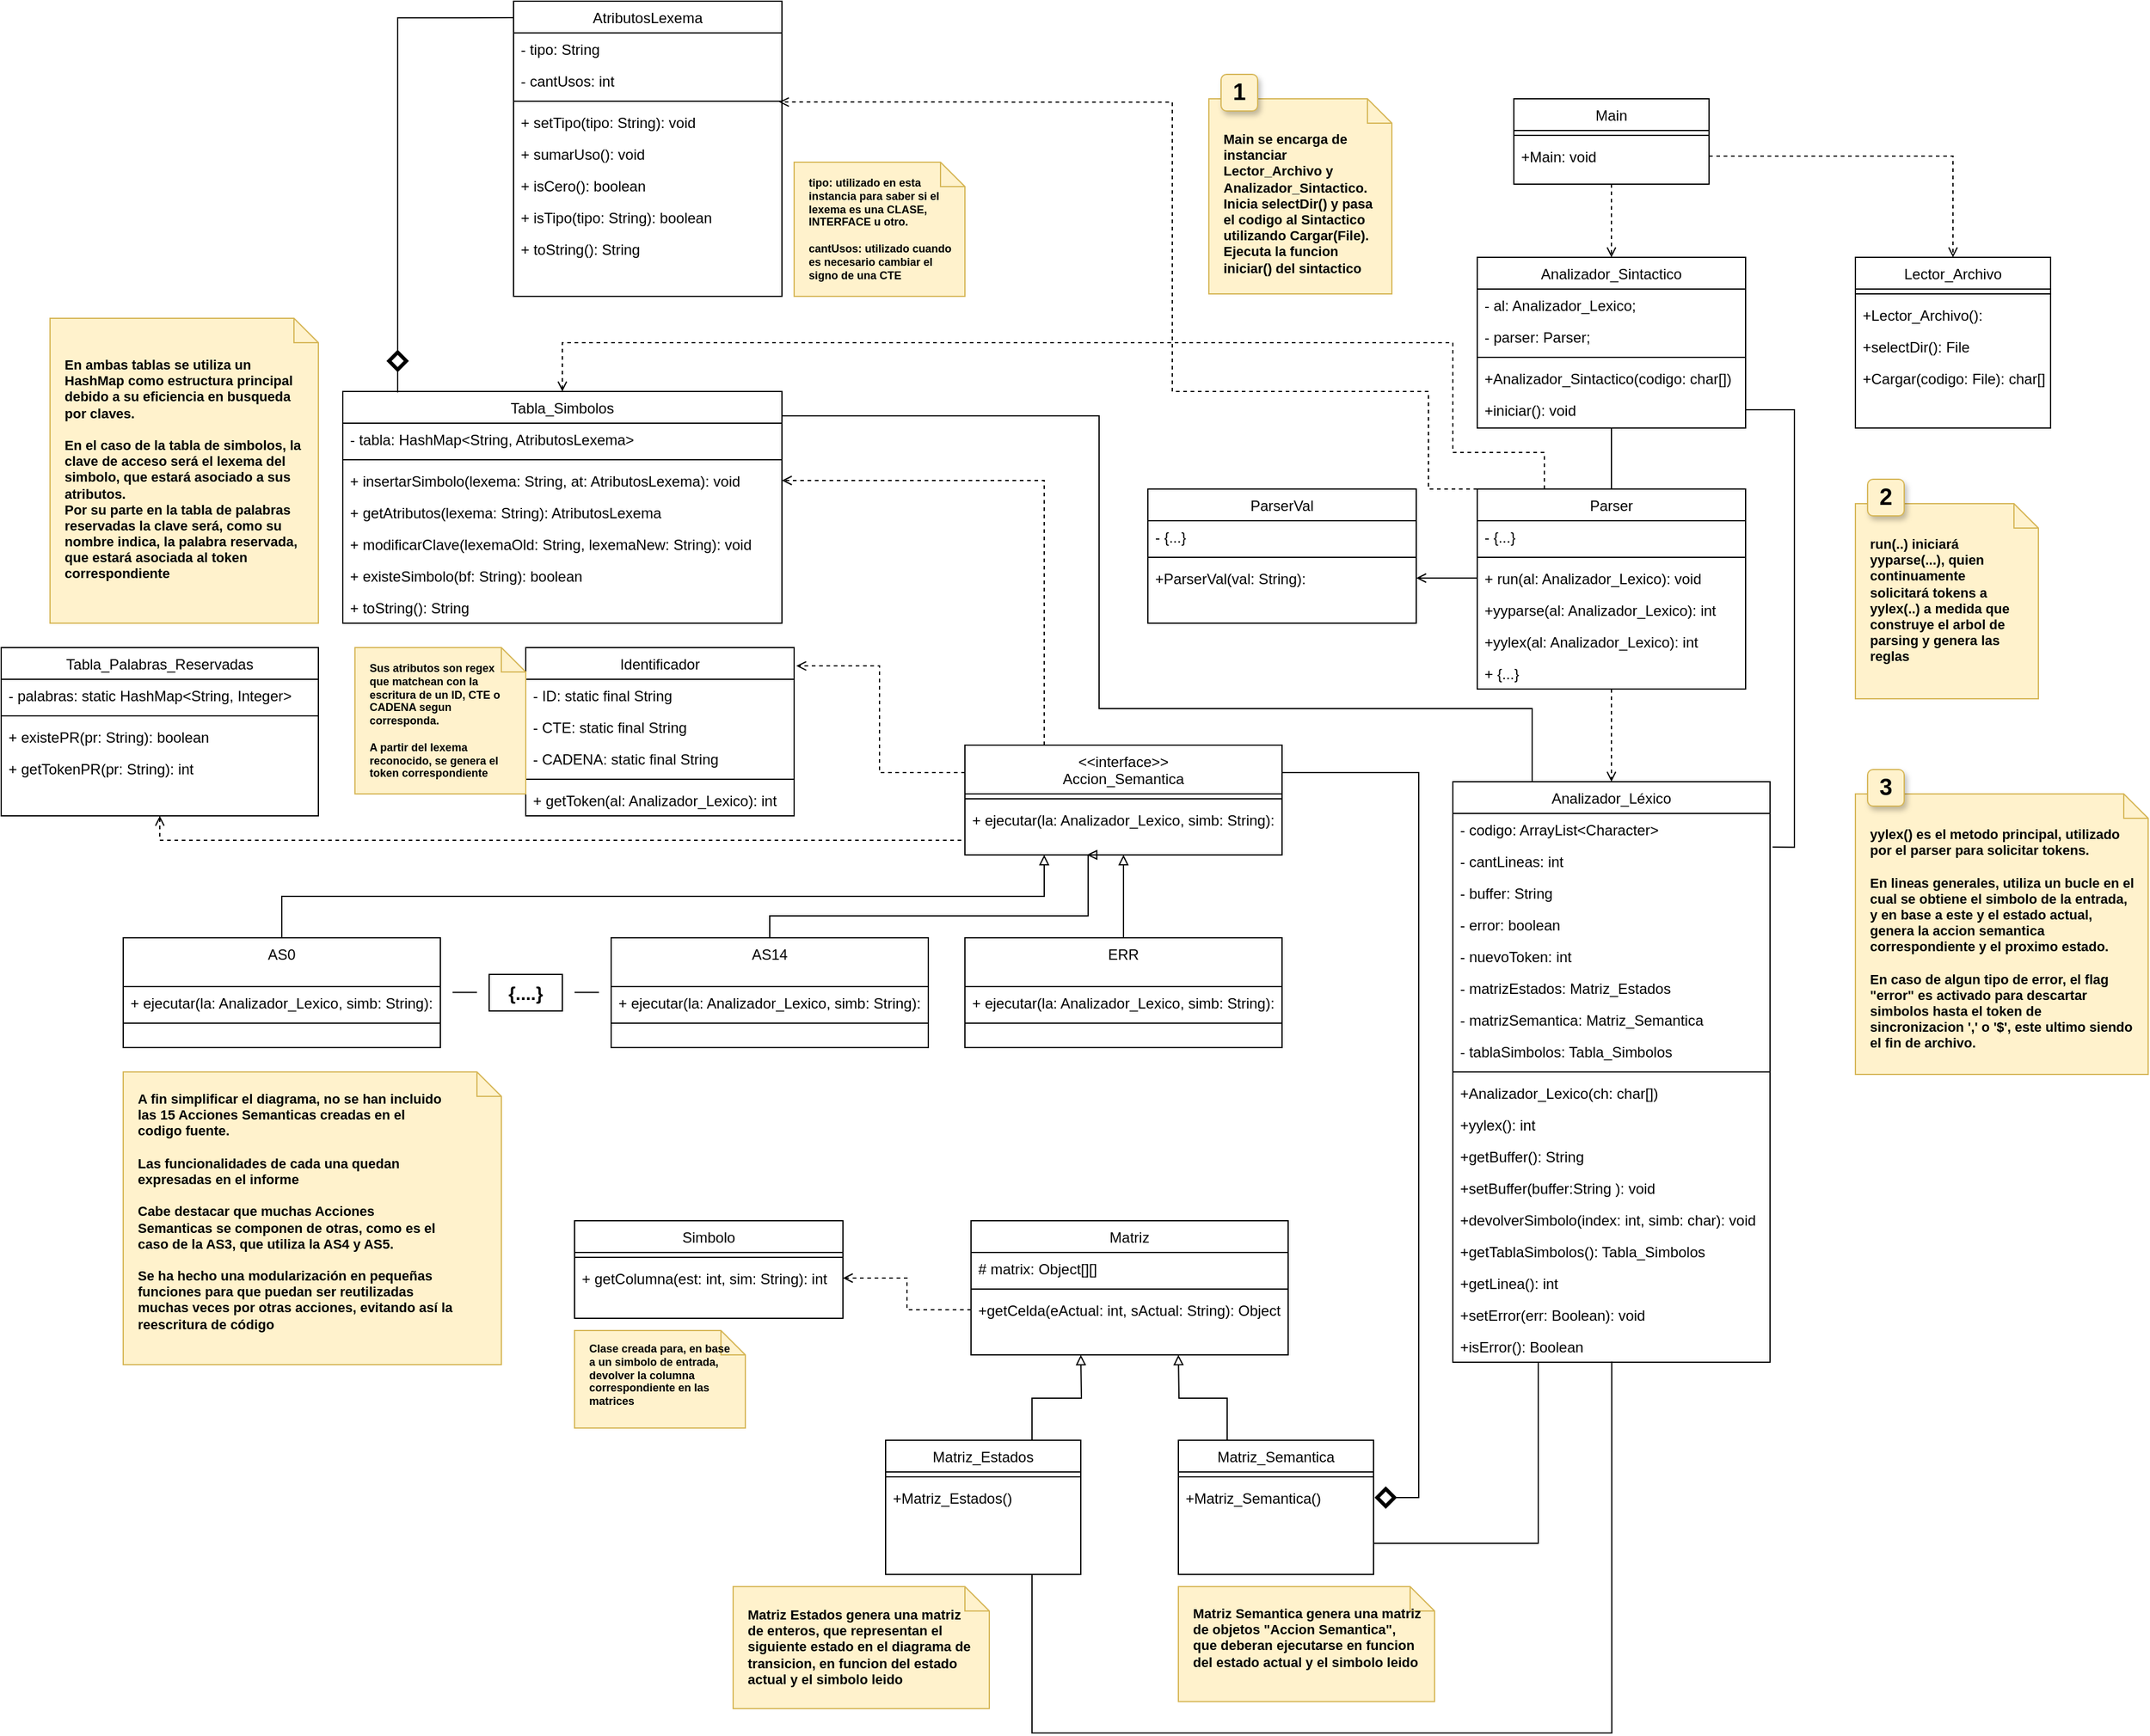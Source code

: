 <mxfile version="22.0.2" type="device">
  <diagram id="C5RBs43oDa-KdzZeNtuy" name="Page-1">
    <mxGraphModel dx="5199" dy="2070" grid="1" gridSize="10" guides="1" tooltips="1" connect="1" arrows="1" fold="1" page="1" pageScale="1" pageWidth="827" pageHeight="1169" math="0" shadow="0">
      <root>
        <mxCell id="WIyWlLk6GJQsqaUBKTNV-0" />
        <mxCell id="WIyWlLk6GJQsqaUBKTNV-1" parent="WIyWlLk6GJQsqaUBKTNV-0" />
        <mxCell id="BjbDH4H52pD9lHNBsQvY-4" style="edgeStyle=orthogonalEdgeStyle;rounded=0;orthogonalLoop=1;jettySize=auto;html=1;exitX=0.5;exitY=1;exitDx=0;exitDy=0;entryX=0.5;entryY=0;entryDx=0;entryDy=0;dashed=1;endArrow=open;endFill=0;" parent="WIyWlLk6GJQsqaUBKTNV-1" source="zkfFHV4jXpPFQw0GAbJ--0" target="BjbDH4H52pD9lHNBsQvY-0" edge="1">
          <mxGeometry relative="1" as="geometry" />
        </mxCell>
        <mxCell id="zkfFHV4jXpPFQw0GAbJ--0" value="Main" style="swimlane;fontStyle=0;align=center;verticalAlign=top;childLayout=stackLayout;horizontal=1;startSize=26;horizontalStack=0;resizeParent=1;resizeLast=0;collapsible=1;marginBottom=0;rounded=0;shadow=0;strokeWidth=1;" parent="WIyWlLk6GJQsqaUBKTNV-1" vertex="1">
          <mxGeometry x="280" y="200" width="160" height="70" as="geometry">
            <mxRectangle x="230" y="140" width="160" height="26" as="alternateBounds" />
          </mxGeometry>
        </mxCell>
        <mxCell id="zkfFHV4jXpPFQw0GAbJ--4" value="" style="line;html=1;strokeWidth=1;align=left;verticalAlign=middle;spacingTop=-1;spacingLeft=3;spacingRight=3;rotatable=0;labelPosition=right;points=[];portConstraint=eastwest;" parent="zkfFHV4jXpPFQw0GAbJ--0" vertex="1">
          <mxGeometry y="26" width="160" height="8" as="geometry" />
        </mxCell>
        <mxCell id="zkfFHV4jXpPFQw0GAbJ--5" value="+Main: void" style="text;align=left;verticalAlign=top;spacingLeft=4;spacingRight=4;overflow=hidden;rotatable=0;points=[[0,0.5],[1,0.5]];portConstraint=eastwest;" parent="zkfFHV4jXpPFQw0GAbJ--0" vertex="1">
          <mxGeometry y="34" width="160" height="26" as="geometry" />
        </mxCell>
        <mxCell id="BjbDH4H52pD9lHNBsQvY-21" style="edgeStyle=orthogonalEdgeStyle;shape=connector;rounded=0;orthogonalLoop=1;jettySize=auto;html=1;entryX=0.5;entryY=0;entryDx=0;entryDy=0;labelBackgroundColor=default;strokeColor=default;align=center;verticalAlign=middle;fontFamily=Helvetica;fontSize=11;fontColor=default;endArrow=none;endFill=0;" parent="WIyWlLk6GJQsqaUBKTNV-1" source="BjbDH4H52pD9lHNBsQvY-0" target="BjbDH4H52pD9lHNBsQvY-14" edge="1">
          <mxGeometry relative="1" as="geometry" />
        </mxCell>
        <mxCell id="BjbDH4H52pD9lHNBsQvY-0" value="Analizador_Sintactico" style="swimlane;fontStyle=0;align=center;verticalAlign=top;childLayout=stackLayout;horizontal=1;startSize=26;horizontalStack=0;resizeParent=1;resizeLast=0;collapsible=1;marginBottom=0;rounded=0;shadow=0;strokeWidth=1;" parent="WIyWlLk6GJQsqaUBKTNV-1" vertex="1">
          <mxGeometry x="250" y="330" width="220" height="140" as="geometry">
            <mxRectangle x="230" y="140" width="160" height="26" as="alternateBounds" />
          </mxGeometry>
        </mxCell>
        <mxCell id="BjbDH4H52pD9lHNBsQvY-2" value="- al: Analizador_Lexico;" style="text;align=left;verticalAlign=top;spacingLeft=4;spacingRight=4;overflow=hidden;rotatable=0;points=[[0,0.5],[1,0.5]];portConstraint=eastwest;" parent="BjbDH4H52pD9lHNBsQvY-0" vertex="1">
          <mxGeometry y="26" width="220" height="26" as="geometry" />
        </mxCell>
        <mxCell id="BjbDH4H52pD9lHNBsQvY-12" value="- parser: Parser;" style="text;align=left;verticalAlign=top;spacingLeft=4;spacingRight=4;overflow=hidden;rotatable=0;points=[[0,0.5],[1,0.5]];portConstraint=eastwest;" parent="BjbDH4H52pD9lHNBsQvY-0" vertex="1">
          <mxGeometry y="52" width="220" height="26" as="geometry" />
        </mxCell>
        <mxCell id="BjbDH4H52pD9lHNBsQvY-1" value="" style="line;html=1;strokeWidth=1;align=left;verticalAlign=middle;spacingTop=-1;spacingLeft=3;spacingRight=3;rotatable=0;labelPosition=right;points=[];portConstraint=eastwest;" parent="BjbDH4H52pD9lHNBsQvY-0" vertex="1">
          <mxGeometry y="78" width="220" height="8" as="geometry" />
        </mxCell>
        <mxCell id="BjbDH4H52pD9lHNBsQvY-3" value="+Analizador_Sintactico(codigo: char[])" style="text;align=left;verticalAlign=top;spacingLeft=4;spacingRight=4;overflow=hidden;rotatable=0;points=[[0,0.5],[1,0.5]];portConstraint=eastwest;" parent="BjbDH4H52pD9lHNBsQvY-0" vertex="1">
          <mxGeometry y="86" width="220" height="26" as="geometry" />
        </mxCell>
        <mxCell id="BjbDH4H52pD9lHNBsQvY-13" value="+iniciar(): void" style="text;align=left;verticalAlign=top;spacingLeft=4;spacingRight=4;overflow=hidden;rotatable=0;points=[[0,0.5],[1,0.5]];portConstraint=eastwest;" parent="BjbDH4H52pD9lHNBsQvY-0" vertex="1">
          <mxGeometry y="112" width="220" height="26" as="geometry" />
        </mxCell>
        <mxCell id="BjbDH4H52pD9lHNBsQvY-5" value="Lector_Archivo" style="swimlane;fontStyle=0;align=center;verticalAlign=top;childLayout=stackLayout;horizontal=1;startSize=26;horizontalStack=0;resizeParent=1;resizeLast=0;collapsible=1;marginBottom=0;rounded=0;shadow=0;strokeWidth=1;" parent="WIyWlLk6GJQsqaUBKTNV-1" vertex="1">
          <mxGeometry x="560" y="330" width="160" height="140" as="geometry">
            <mxRectangle x="230" y="140" width="160" height="26" as="alternateBounds" />
          </mxGeometry>
        </mxCell>
        <mxCell id="BjbDH4H52pD9lHNBsQvY-7" value="" style="line;html=1;strokeWidth=1;align=left;verticalAlign=middle;spacingTop=-1;spacingLeft=3;spacingRight=3;rotatable=0;labelPosition=right;points=[];portConstraint=eastwest;" parent="BjbDH4H52pD9lHNBsQvY-5" vertex="1">
          <mxGeometry y="26" width="160" height="8" as="geometry" />
        </mxCell>
        <mxCell id="BjbDH4H52pD9lHNBsQvY-10" value="+Lector_Archivo(): " style="text;align=left;verticalAlign=top;spacingLeft=4;spacingRight=4;overflow=hidden;rotatable=0;points=[[0,0.5],[1,0.5]];portConstraint=eastwest;" parent="BjbDH4H52pD9lHNBsQvY-5" vertex="1">
          <mxGeometry y="34" width="160" height="26" as="geometry" />
        </mxCell>
        <mxCell id="BjbDH4H52pD9lHNBsQvY-8" value="+selectDir(): File" style="text;align=left;verticalAlign=top;spacingLeft=4;spacingRight=4;overflow=hidden;rotatable=0;points=[[0,0.5],[1,0.5]];portConstraint=eastwest;" parent="BjbDH4H52pD9lHNBsQvY-5" vertex="1">
          <mxGeometry y="60" width="160" height="26" as="geometry" />
        </mxCell>
        <mxCell id="BjbDH4H52pD9lHNBsQvY-9" value="+Cargar(codigo: File): char[]" style="text;align=left;verticalAlign=top;spacingLeft=4;spacingRight=4;overflow=hidden;rotatable=0;points=[[0,0.5],[1,0.5]];portConstraint=eastwest;" parent="BjbDH4H52pD9lHNBsQvY-5" vertex="1">
          <mxGeometry y="86" width="160" height="26" as="geometry" />
        </mxCell>
        <mxCell id="BjbDH4H52pD9lHNBsQvY-11" style="edgeStyle=orthogonalEdgeStyle;rounded=0;orthogonalLoop=1;jettySize=auto;html=1;exitX=1;exitY=0.5;exitDx=0;exitDy=0;entryX=0.5;entryY=0;entryDx=0;entryDy=0;endArrow=open;endFill=0;dashed=1;" parent="WIyWlLk6GJQsqaUBKTNV-1" source="zkfFHV4jXpPFQw0GAbJ--5" target="BjbDH4H52pD9lHNBsQvY-5" edge="1">
          <mxGeometry relative="1" as="geometry" />
        </mxCell>
        <mxCell id="BjbDH4H52pD9lHNBsQvY-47" style="edgeStyle=orthogonalEdgeStyle;shape=connector;rounded=0;orthogonalLoop=1;jettySize=auto;html=1;entryX=0.5;entryY=0;entryDx=0;entryDy=0;dashed=1;labelBackgroundColor=default;strokeColor=default;align=center;verticalAlign=middle;fontFamily=Helvetica;fontSize=11;fontColor=default;endArrow=open;endFill=0;" parent="WIyWlLk6GJQsqaUBKTNV-1" source="BjbDH4H52pD9lHNBsQvY-14" target="BjbDH4H52pD9lHNBsQvY-41" edge="1">
          <mxGeometry relative="1" as="geometry" />
        </mxCell>
        <mxCell id="BjbDH4H52pD9lHNBsQvY-150" style="edgeStyle=orthogonalEdgeStyle;shape=connector;rounded=0;orthogonalLoop=1;jettySize=auto;html=1;exitX=0.25;exitY=0;exitDx=0;exitDy=0;entryX=0.5;entryY=0;entryDx=0;entryDy=0;dashed=1;labelBackgroundColor=default;strokeColor=default;align=center;verticalAlign=middle;fontFamily=Helvetica;fontSize=11;fontColor=default;endArrow=open;endFill=0;" parent="WIyWlLk6GJQsqaUBKTNV-1" source="BjbDH4H52pD9lHNBsQvY-14" target="BjbDH4H52pD9lHNBsQvY-145" edge="1">
          <mxGeometry relative="1" as="geometry">
            <Array as="points">
              <mxPoint x="305" y="490" />
              <mxPoint x="230" y="490" />
              <mxPoint x="230" y="400" />
              <mxPoint x="-500" y="400" />
            </Array>
          </mxGeometry>
        </mxCell>
        <mxCell id="BjbDH4H52pD9lHNBsQvY-14" value="Parser" style="swimlane;fontStyle=0;align=center;verticalAlign=top;childLayout=stackLayout;horizontal=1;startSize=26;horizontalStack=0;resizeParent=1;resizeLast=0;collapsible=1;marginBottom=0;rounded=0;shadow=0;strokeWidth=1;" parent="WIyWlLk6GJQsqaUBKTNV-1" vertex="1">
          <mxGeometry x="250" y="520" width="220" height="164" as="geometry">
            <mxRectangle x="230" y="140" width="160" height="26" as="alternateBounds" />
          </mxGeometry>
        </mxCell>
        <mxCell id="BjbDH4H52pD9lHNBsQvY-16" value="- {...}" style="text;align=left;verticalAlign=top;spacingLeft=4;spacingRight=4;overflow=hidden;rotatable=0;points=[[0,0.5],[1,0.5]];portConstraint=eastwest;" parent="BjbDH4H52pD9lHNBsQvY-14" vertex="1">
          <mxGeometry y="26" width="220" height="26" as="geometry" />
        </mxCell>
        <mxCell id="BjbDH4H52pD9lHNBsQvY-17" value="" style="line;html=1;strokeWidth=1;align=left;verticalAlign=middle;spacingTop=-1;spacingLeft=3;spacingRight=3;rotatable=0;labelPosition=right;points=[];portConstraint=eastwest;" parent="BjbDH4H52pD9lHNBsQvY-14" vertex="1">
          <mxGeometry y="52" width="220" height="8" as="geometry" />
        </mxCell>
        <mxCell id="BjbDH4H52pD9lHNBsQvY-18" value="+ run(al: Analizador_Lexico): void" style="text;align=left;verticalAlign=top;spacingLeft=4;spacingRight=4;overflow=hidden;rotatable=0;points=[[0,0.5],[1,0.5]];portConstraint=eastwest;" parent="BjbDH4H52pD9lHNBsQvY-14" vertex="1">
          <mxGeometry y="60" width="220" height="26" as="geometry" />
        </mxCell>
        <mxCell id="BjbDH4H52pD9lHNBsQvY-19" value="+yyparse(al: Analizador_Lexico): int" style="text;align=left;verticalAlign=top;spacingLeft=4;spacingRight=4;overflow=hidden;rotatable=0;points=[[0,0.5],[1,0.5]];portConstraint=eastwest;" parent="BjbDH4H52pD9lHNBsQvY-14" vertex="1">
          <mxGeometry y="86" width="220" height="26" as="geometry" />
        </mxCell>
        <mxCell id="BjbDH4H52pD9lHNBsQvY-20" value="+yylex(al: Analizador_Lexico): int" style="text;align=left;verticalAlign=top;spacingLeft=4;spacingRight=4;overflow=hidden;rotatable=0;points=[[0,0.5],[1,0.5]];portConstraint=eastwest;" parent="BjbDH4H52pD9lHNBsQvY-14" vertex="1">
          <mxGeometry y="112" width="220" height="26" as="geometry" />
        </mxCell>
        <mxCell id="BjbDH4H52pD9lHNBsQvY-23" value="+ {...}" style="text;align=left;verticalAlign=top;spacingLeft=4;spacingRight=4;overflow=hidden;rotatable=0;points=[[0,0.5],[1,0.5]];portConstraint=eastwest;" parent="BjbDH4H52pD9lHNBsQvY-14" vertex="1">
          <mxGeometry y="138" width="220" height="26" as="geometry" />
        </mxCell>
        <mxCell id="BjbDH4H52pD9lHNBsQvY-24" value="ParserVal" style="swimlane;fontStyle=0;align=center;verticalAlign=top;childLayout=stackLayout;horizontal=1;startSize=26;horizontalStack=0;resizeParent=1;resizeLast=0;collapsible=1;marginBottom=0;rounded=0;shadow=0;strokeWidth=1;" parent="WIyWlLk6GJQsqaUBKTNV-1" vertex="1">
          <mxGeometry x="-20" y="520" width="220" height="110" as="geometry">
            <mxRectangle x="230" y="140" width="160" height="26" as="alternateBounds" />
          </mxGeometry>
        </mxCell>
        <mxCell id="BjbDH4H52pD9lHNBsQvY-25" value="- {...}" style="text;align=left;verticalAlign=top;spacingLeft=4;spacingRight=4;overflow=hidden;rotatable=0;points=[[0,0.5],[1,0.5]];portConstraint=eastwest;" parent="BjbDH4H52pD9lHNBsQvY-24" vertex="1">
          <mxGeometry y="26" width="220" height="26" as="geometry" />
        </mxCell>
        <mxCell id="BjbDH4H52pD9lHNBsQvY-26" value="" style="line;html=1;strokeWidth=1;align=left;verticalAlign=middle;spacingTop=-1;spacingLeft=3;spacingRight=3;rotatable=0;labelPosition=right;points=[];portConstraint=eastwest;" parent="BjbDH4H52pD9lHNBsQvY-24" vertex="1">
          <mxGeometry y="52" width="220" height="8" as="geometry" />
        </mxCell>
        <mxCell id="BjbDH4H52pD9lHNBsQvY-29" value="+ParserVal(val: String): " style="text;align=left;verticalAlign=top;spacingLeft=4;spacingRight=4;overflow=hidden;rotatable=0;points=[[0,0.5],[1,0.5]];portConstraint=eastwest;" parent="BjbDH4H52pD9lHNBsQvY-24" vertex="1">
          <mxGeometry y="60" width="220" height="26" as="geometry" />
        </mxCell>
        <mxCell id="BjbDH4H52pD9lHNBsQvY-31" style="edgeStyle=orthogonalEdgeStyle;shape=connector;rounded=0;orthogonalLoop=1;jettySize=auto;html=1;exitX=0;exitY=0.5;exitDx=0;exitDy=0;entryX=1;entryY=0.5;entryDx=0;entryDy=0;labelBackgroundColor=default;strokeColor=default;align=center;verticalAlign=middle;fontFamily=Helvetica;fontSize=11;fontColor=default;endArrow=open;endFill=0;" parent="WIyWlLk6GJQsqaUBKTNV-1" source="BjbDH4H52pD9lHNBsQvY-18" target="BjbDH4H52pD9lHNBsQvY-29" edge="1">
          <mxGeometry relative="1" as="geometry" />
        </mxCell>
        <mxCell id="BjbDH4H52pD9lHNBsQvY-36" value="" style="group" parent="WIyWlLk6GJQsqaUBKTNV-1" vertex="1" connectable="0">
          <mxGeometry x="30" y="180" width="150" height="180" as="geometry" />
        </mxCell>
        <mxCell id="BjbDH4H52pD9lHNBsQvY-33" value="" style="shape=note;size=20;whiteSpace=wrap;html=1;fontFamily=Helvetica;fontSize=11;fillColor=#FFF2CC;strokeColor=#d6b656;" parent="BjbDH4H52pD9lHNBsQvY-36" vertex="1">
          <mxGeometry y="20" width="150" height="160" as="geometry" />
        </mxCell>
        <mxCell id="BjbDH4H52pD9lHNBsQvY-34" value="Main se encarga de instanciar Lector_Archivo y Analizador_Sintactico.&lt;br&gt;Inicia selectDir() y pasa el codigo al Sintactico utilizando Cargar(File).&lt;br&gt;Ejecuta la funcion iniciar() del sintactico" style="text;html=1;strokeColor=none;fillColor=none;align=left;verticalAlign=top;whiteSpace=wrap;rounded=0;fontSize=11;fontFamily=Helvetica;fontColor=default;spacing=2;spacingBottom=0;fontStyle=1" parent="BjbDH4H52pD9lHNBsQvY-36" vertex="1">
          <mxGeometry x="10" y="40" width="130" height="110" as="geometry" />
        </mxCell>
        <mxCell id="BjbDH4H52pD9lHNBsQvY-35" value="1" style="rounded=1;whiteSpace=wrap;html=1;fontFamily=Helvetica;fontSize=19;fillColor=#fff2cc;strokeColor=#d6b656;shadow=1;glass=0;fontStyle=1" parent="BjbDH4H52pD9lHNBsQvY-36" vertex="1">
          <mxGeometry x="10" width="30" height="30" as="geometry" />
        </mxCell>
        <mxCell id="BjbDH4H52pD9lHNBsQvY-37" value="" style="group" parent="WIyWlLk6GJQsqaUBKTNV-1" vertex="1" connectable="0">
          <mxGeometry x="560" y="512" width="150" height="180" as="geometry" />
        </mxCell>
        <mxCell id="BjbDH4H52pD9lHNBsQvY-38" value="" style="shape=note;size=20;whiteSpace=wrap;html=1;fontFamily=Helvetica;fontSize=11;fillColor=#FFF2CC;strokeColor=#d6b656;" parent="BjbDH4H52pD9lHNBsQvY-37" vertex="1">
          <mxGeometry y="20" width="150" height="160" as="geometry" />
        </mxCell>
        <mxCell id="BjbDH4H52pD9lHNBsQvY-39" value="run(..) iniciará yyparse(...), quien continuamente solicitará tokens a yylex(..) a medida que construye el arbol de parsing y genera las reglas" style="text;html=1;strokeColor=none;fillColor=none;align=left;verticalAlign=top;whiteSpace=wrap;rounded=0;fontSize=11;fontFamily=Helvetica;fontColor=default;spacing=2;spacingBottom=0;fontStyle=1" parent="BjbDH4H52pD9lHNBsQvY-37" vertex="1">
          <mxGeometry x="10" y="40" width="130" height="110" as="geometry" />
        </mxCell>
        <mxCell id="BjbDH4H52pD9lHNBsQvY-40" value="2" style="rounded=1;whiteSpace=wrap;html=1;fontFamily=Helvetica;fontSize=19;fillColor=#fff2cc;strokeColor=#d6b656;shadow=1;glass=0;fontStyle=1" parent="BjbDH4H52pD9lHNBsQvY-37" vertex="1">
          <mxGeometry x="10" width="30" height="30" as="geometry" />
        </mxCell>
        <mxCell id="BjbDH4H52pD9lHNBsQvY-151" style="edgeStyle=orthogonalEdgeStyle;shape=connector;rounded=0;orthogonalLoop=1;jettySize=auto;html=1;exitX=0.25;exitY=0;exitDx=0;exitDy=0;entryX=1;entryY=0.25;entryDx=0;entryDy=0;labelBackgroundColor=default;strokeColor=default;align=center;verticalAlign=middle;fontFamily=Helvetica;fontSize=11;fontColor=default;endArrow=none;endFill=0;" parent="WIyWlLk6GJQsqaUBKTNV-1" source="BjbDH4H52pD9lHNBsQvY-41" target="BjbDH4H52pD9lHNBsQvY-145" edge="1">
          <mxGeometry relative="1" as="geometry">
            <Array as="points">
              <mxPoint x="295" y="700" />
              <mxPoint x="-60" y="700" />
              <mxPoint x="-60" y="460" />
              <mxPoint x="-320" y="460" />
            </Array>
          </mxGeometry>
        </mxCell>
        <mxCell id="BjbDH4H52pD9lHNBsQvY-41" value="Analizador_Léxico" style="swimlane;fontStyle=0;align=center;verticalAlign=top;childLayout=stackLayout;horizontal=1;startSize=26;horizontalStack=0;resizeParent=1;resizeLast=0;collapsible=1;marginBottom=0;rounded=0;shadow=0;strokeWidth=1;" parent="WIyWlLk6GJQsqaUBKTNV-1" vertex="1">
          <mxGeometry x="230" y="760" width="260" height="476" as="geometry">
            <mxRectangle x="230" y="140" width="160" height="26" as="alternateBounds" />
          </mxGeometry>
        </mxCell>
        <mxCell id="BjbDH4H52pD9lHNBsQvY-42" value="- codigo: ArrayList&lt;Character&gt;" style="text;align=left;verticalAlign=top;spacingLeft=4;spacingRight=4;overflow=hidden;rotatable=0;points=[[0,0.5],[1,0.5]];portConstraint=eastwest;" parent="BjbDH4H52pD9lHNBsQvY-41" vertex="1">
          <mxGeometry y="26" width="260" height="26" as="geometry" />
        </mxCell>
        <mxCell id="BjbDH4H52pD9lHNBsQvY-43" value="- cantLineas: int" style="text;align=left;verticalAlign=top;spacingLeft=4;spacingRight=4;overflow=hidden;rotatable=0;points=[[0,0.5],[1,0.5]];portConstraint=eastwest;" parent="BjbDH4H52pD9lHNBsQvY-41" vertex="1">
          <mxGeometry y="52" width="260" height="26" as="geometry" />
        </mxCell>
        <mxCell id="BjbDH4H52pD9lHNBsQvY-48" value="- buffer: String" style="text;align=left;verticalAlign=top;spacingLeft=4;spacingRight=4;overflow=hidden;rotatable=0;points=[[0,0.5],[1,0.5]];portConstraint=eastwest;" parent="BjbDH4H52pD9lHNBsQvY-41" vertex="1">
          <mxGeometry y="78" width="260" height="26" as="geometry" />
        </mxCell>
        <mxCell id="BjbDH4H52pD9lHNBsQvY-49" value="- error: boolean" style="text;align=left;verticalAlign=top;spacingLeft=4;spacingRight=4;overflow=hidden;rotatable=0;points=[[0,0.5],[1,0.5]];portConstraint=eastwest;" parent="BjbDH4H52pD9lHNBsQvY-41" vertex="1">
          <mxGeometry y="104" width="260" height="26" as="geometry" />
        </mxCell>
        <mxCell id="BjbDH4H52pD9lHNBsQvY-50" value="- nuevoToken: int" style="text;align=left;verticalAlign=top;spacingLeft=4;spacingRight=4;overflow=hidden;rotatable=0;points=[[0,0.5],[1,0.5]];portConstraint=eastwest;" parent="BjbDH4H52pD9lHNBsQvY-41" vertex="1">
          <mxGeometry y="130" width="260" height="26" as="geometry" />
        </mxCell>
        <mxCell id="BjbDH4H52pD9lHNBsQvY-51" value="- matrizEstados: Matriz_Estados" style="text;align=left;verticalAlign=top;spacingLeft=4;spacingRight=4;overflow=hidden;rotatable=0;points=[[0,0.5],[1,0.5]];portConstraint=eastwest;" parent="BjbDH4H52pD9lHNBsQvY-41" vertex="1">
          <mxGeometry y="156" width="260" height="26" as="geometry" />
        </mxCell>
        <mxCell id="BjbDH4H52pD9lHNBsQvY-52" value="- matrizSemantica: Matriz_Semantica" style="text;align=left;verticalAlign=top;spacingLeft=4;spacingRight=4;overflow=hidden;rotatable=0;points=[[0,0.5],[1,0.5]];portConstraint=eastwest;" parent="BjbDH4H52pD9lHNBsQvY-41" vertex="1">
          <mxGeometry y="182" width="260" height="26" as="geometry" />
        </mxCell>
        <mxCell id="BjbDH4H52pD9lHNBsQvY-53" value="- tablaSimbolos: Tabla_Simbolos" style="text;align=left;verticalAlign=top;spacingLeft=4;spacingRight=4;overflow=hidden;rotatable=0;points=[[0,0.5],[1,0.5]];portConstraint=eastwest;" parent="BjbDH4H52pD9lHNBsQvY-41" vertex="1">
          <mxGeometry y="208" width="260" height="26" as="geometry" />
        </mxCell>
        <mxCell id="BjbDH4H52pD9lHNBsQvY-44" value="" style="line;html=1;strokeWidth=1;align=left;verticalAlign=middle;spacingTop=-1;spacingLeft=3;spacingRight=3;rotatable=0;labelPosition=right;points=[];portConstraint=eastwest;" parent="BjbDH4H52pD9lHNBsQvY-41" vertex="1">
          <mxGeometry y="234" width="260" height="8" as="geometry" />
        </mxCell>
        <mxCell id="BjbDH4H52pD9lHNBsQvY-45" value="+Analizador_Lexico(ch: char[])" style="text;align=left;verticalAlign=top;spacingLeft=4;spacingRight=4;overflow=hidden;rotatable=0;points=[[0,0.5],[1,0.5]];portConstraint=eastwest;" parent="BjbDH4H52pD9lHNBsQvY-41" vertex="1">
          <mxGeometry y="242" width="260" height="26" as="geometry" />
        </mxCell>
        <mxCell id="BjbDH4H52pD9lHNBsQvY-46" value="+yylex(): int" style="text;align=left;verticalAlign=top;spacingLeft=4;spacingRight=4;overflow=hidden;rotatable=0;points=[[0,0.5],[1,0.5]];portConstraint=eastwest;" parent="BjbDH4H52pD9lHNBsQvY-41" vertex="1">
          <mxGeometry y="268" width="260" height="26" as="geometry" />
        </mxCell>
        <mxCell id="BjbDH4H52pD9lHNBsQvY-54" value="+getBuffer(): String" style="text;align=left;verticalAlign=top;spacingLeft=4;spacingRight=4;overflow=hidden;rotatable=0;points=[[0,0.5],[1,0.5]];portConstraint=eastwest;" parent="BjbDH4H52pD9lHNBsQvY-41" vertex="1">
          <mxGeometry y="294" width="260" height="26" as="geometry" />
        </mxCell>
        <mxCell id="BjbDH4H52pD9lHNBsQvY-55" value="+setBuffer(buffer:String ): void" style="text;align=left;verticalAlign=top;spacingLeft=4;spacingRight=4;overflow=hidden;rotatable=0;points=[[0,0.5],[1,0.5]];portConstraint=eastwest;" parent="BjbDH4H52pD9lHNBsQvY-41" vertex="1">
          <mxGeometry y="320" width="260" height="26" as="geometry" />
        </mxCell>
        <mxCell id="BjbDH4H52pD9lHNBsQvY-57" value="+devolverSimbolo(index: int, simb: char): void" style="text;align=left;verticalAlign=top;spacingLeft=4;spacingRight=4;overflow=hidden;rotatable=0;points=[[0,0.5],[1,0.5]];portConstraint=eastwest;" parent="BjbDH4H52pD9lHNBsQvY-41" vertex="1">
          <mxGeometry y="346" width="260" height="26" as="geometry" />
        </mxCell>
        <mxCell id="BjbDH4H52pD9lHNBsQvY-56" value="+getTablaSimbolos(): Tabla_Simbolos" style="text;align=left;verticalAlign=top;spacingLeft=4;spacingRight=4;overflow=hidden;rotatable=0;points=[[0,0.5],[1,0.5]];portConstraint=eastwest;" parent="BjbDH4H52pD9lHNBsQvY-41" vertex="1">
          <mxGeometry y="372" width="260" height="26" as="geometry" />
        </mxCell>
        <mxCell id="BjbDH4H52pD9lHNBsQvY-58" value="+getLinea(): int" style="text;align=left;verticalAlign=top;spacingLeft=4;spacingRight=4;overflow=hidden;rotatable=0;points=[[0,0.5],[1,0.5]];portConstraint=eastwest;" parent="BjbDH4H52pD9lHNBsQvY-41" vertex="1">
          <mxGeometry y="398" width="260" height="26" as="geometry" />
        </mxCell>
        <mxCell id="BjbDH4H52pD9lHNBsQvY-59" value="+setError(err: Boolean): void" style="text;align=left;verticalAlign=top;spacingLeft=4;spacingRight=4;overflow=hidden;rotatable=0;points=[[0,0.5],[1,0.5]];portConstraint=eastwest;" parent="BjbDH4H52pD9lHNBsQvY-41" vertex="1">
          <mxGeometry y="424" width="260" height="26" as="geometry" />
        </mxCell>
        <mxCell id="BjbDH4H52pD9lHNBsQvY-60" value="+isError(): Boolean" style="text;align=left;verticalAlign=top;spacingLeft=4;spacingRight=4;overflow=hidden;rotatable=0;points=[[0,0.5],[1,0.5]];portConstraint=eastwest;" parent="BjbDH4H52pD9lHNBsQvY-41" vertex="1">
          <mxGeometry y="450" width="260" height="26" as="geometry" />
        </mxCell>
        <mxCell id="BjbDH4H52pD9lHNBsQvY-61" value="" style="group" parent="WIyWlLk6GJQsqaUBKTNV-1" vertex="1" connectable="0">
          <mxGeometry x="560" y="750" width="240" height="350" as="geometry" />
        </mxCell>
        <mxCell id="BjbDH4H52pD9lHNBsQvY-62" value="" style="shape=note;size=20;whiteSpace=wrap;html=1;fontFamily=Helvetica;fontSize=11;fillColor=#FFF2CC;strokeColor=#d6b656;" parent="BjbDH4H52pD9lHNBsQvY-61" vertex="1">
          <mxGeometry y="20" width="240" height="230" as="geometry" />
        </mxCell>
        <mxCell id="BjbDH4H52pD9lHNBsQvY-63" value="yylex() es el metodo principal, utilizado por el parser para solicitar tokens.&lt;br&gt;&lt;br&gt;En lineas generales, utiliza un bucle en el cual se obtiene el simbolo de la entrada, y en base a este y el estado actual, genera la accion semantica correspondiente y el proximo estado.&lt;br&gt;&lt;br&gt;En caso de algun tipo de error, el flag &quot;error&quot; es activado para descartar simbolos hasta el token de sincronizacion &#39;,&#39; o &#39;$&#39;, este ultimo siendo el fin de archivo.&lt;br&gt;&lt;br&gt;" style="text;html=1;strokeColor=none;fillColor=none;align=left;verticalAlign=top;whiteSpace=wrap;rounded=0;fontSize=11;fontFamily=Helvetica;fontColor=default;spacing=2;spacingBottom=0;fontStyle=1" parent="BjbDH4H52pD9lHNBsQvY-61" vertex="1">
          <mxGeometry x="10" y="40" width="220" height="200" as="geometry" />
        </mxCell>
        <mxCell id="BjbDH4H52pD9lHNBsQvY-64" value="3" style="rounded=1;whiteSpace=wrap;html=1;fontFamily=Helvetica;fontSize=19;fillColor=#fff2cc;strokeColor=#d6b656;shadow=1;glass=0;fontStyle=1" parent="BjbDH4H52pD9lHNBsQvY-61" vertex="1">
          <mxGeometry x="10" width="30" height="30" as="geometry" />
        </mxCell>
        <mxCell id="BjbDH4H52pD9lHNBsQvY-65" value="Matriz" style="swimlane;fontStyle=0;align=center;verticalAlign=top;childLayout=stackLayout;horizontal=1;startSize=26;horizontalStack=0;resizeParent=1;resizeLast=0;collapsible=1;marginBottom=0;rounded=0;shadow=0;strokeWidth=1;" parent="WIyWlLk6GJQsqaUBKTNV-1" vertex="1">
          <mxGeometry x="-165" y="1120" width="260" height="110" as="geometry">
            <mxRectangle x="230" y="140" width="160" height="26" as="alternateBounds" />
          </mxGeometry>
        </mxCell>
        <mxCell id="BjbDH4H52pD9lHNBsQvY-66" value="# matrix: Object[][]" style="text;align=left;verticalAlign=top;spacingLeft=4;spacingRight=4;overflow=hidden;rotatable=0;points=[[0,0.5],[1,0.5]];portConstraint=eastwest;" parent="BjbDH4H52pD9lHNBsQvY-65" vertex="1">
          <mxGeometry y="26" width="260" height="26" as="geometry" />
        </mxCell>
        <mxCell id="BjbDH4H52pD9lHNBsQvY-67" value="" style="line;html=1;strokeWidth=1;align=left;verticalAlign=middle;spacingTop=-1;spacingLeft=3;spacingRight=3;rotatable=0;labelPosition=right;points=[];portConstraint=eastwest;" parent="BjbDH4H52pD9lHNBsQvY-65" vertex="1">
          <mxGeometry y="52" width="260" height="8" as="geometry" />
        </mxCell>
        <mxCell id="BjbDH4H52pD9lHNBsQvY-68" value="+getCelda(eActual: int, sActual: String): Object" style="text;align=left;verticalAlign=top;spacingLeft=4;spacingRight=4;overflow=hidden;rotatable=0;points=[[0,0.5],[1,0.5]];portConstraint=eastwest;" parent="BjbDH4H52pD9lHNBsQvY-65" vertex="1">
          <mxGeometry y="60" width="260" height="26" as="geometry" />
        </mxCell>
        <mxCell id="BjbDH4H52pD9lHNBsQvY-77" style="edgeStyle=orthogonalEdgeStyle;shape=connector;rounded=0;orthogonalLoop=1;jettySize=auto;html=1;exitX=0.75;exitY=0;exitDx=0;exitDy=0;labelBackgroundColor=default;strokeColor=default;align=center;verticalAlign=middle;fontFamily=Helvetica;fontSize=11;fontColor=default;endArrow=block;endFill=0;" parent="WIyWlLk6GJQsqaUBKTNV-1" source="BjbDH4H52pD9lHNBsQvY-69" edge="1">
          <mxGeometry relative="1" as="geometry">
            <mxPoint x="-75.0" y="1230" as="targetPoint" />
          </mxGeometry>
        </mxCell>
        <mxCell id="BjbDH4H52pD9lHNBsQvY-69" value="Matriz_Estados" style="swimlane;fontStyle=0;align=center;verticalAlign=top;childLayout=stackLayout;horizontal=1;startSize=26;horizontalStack=0;resizeParent=1;resizeLast=0;collapsible=1;marginBottom=0;rounded=0;shadow=0;strokeWidth=1;" parent="WIyWlLk6GJQsqaUBKTNV-1" vertex="1">
          <mxGeometry x="-235" y="1300" width="160" height="110" as="geometry">
            <mxRectangle x="230" y="140" width="160" height="26" as="alternateBounds" />
          </mxGeometry>
        </mxCell>
        <mxCell id="BjbDH4H52pD9lHNBsQvY-71" value="" style="line;html=1;strokeWidth=1;align=left;verticalAlign=middle;spacingTop=-1;spacingLeft=3;spacingRight=3;rotatable=0;labelPosition=right;points=[];portConstraint=eastwest;" parent="BjbDH4H52pD9lHNBsQvY-69" vertex="1">
          <mxGeometry y="26" width="160" height="8" as="geometry" />
        </mxCell>
        <mxCell id="BjbDH4H52pD9lHNBsQvY-72" value="+Matriz_Estados()" style="text;align=left;verticalAlign=top;spacingLeft=4;spacingRight=4;overflow=hidden;rotatable=0;points=[[0,0.5],[1,0.5]];portConstraint=eastwest;" parent="BjbDH4H52pD9lHNBsQvY-69" vertex="1">
          <mxGeometry y="34" width="160" height="26" as="geometry" />
        </mxCell>
        <mxCell id="BjbDH4H52pD9lHNBsQvY-78" style="edgeStyle=orthogonalEdgeStyle;shape=connector;rounded=0;orthogonalLoop=1;jettySize=auto;html=1;exitX=0.25;exitY=0;exitDx=0;exitDy=0;labelBackgroundColor=default;strokeColor=default;align=center;verticalAlign=middle;fontFamily=Helvetica;fontSize=11;fontColor=default;endArrow=block;endFill=0;" parent="WIyWlLk6GJQsqaUBKTNV-1" source="BjbDH4H52pD9lHNBsQvY-73" edge="1">
          <mxGeometry relative="1" as="geometry">
            <mxPoint x="5.0" y="1230" as="targetPoint" />
          </mxGeometry>
        </mxCell>
        <mxCell id="BjbDH4H52pD9lHNBsQvY-73" value="Matriz_Semantica" style="swimlane;fontStyle=0;align=center;verticalAlign=top;childLayout=stackLayout;horizontal=1;startSize=26;horizontalStack=0;resizeParent=1;resizeLast=0;collapsible=1;marginBottom=0;rounded=0;shadow=0;strokeWidth=1;" parent="WIyWlLk6GJQsqaUBKTNV-1" vertex="1">
          <mxGeometry x="5" y="1300" width="160" height="110" as="geometry">
            <mxRectangle x="230" y="140" width="160" height="26" as="alternateBounds" />
          </mxGeometry>
        </mxCell>
        <mxCell id="BjbDH4H52pD9lHNBsQvY-75" value="" style="line;html=1;strokeWidth=1;align=left;verticalAlign=middle;spacingTop=-1;spacingLeft=3;spacingRight=3;rotatable=0;labelPosition=right;points=[];portConstraint=eastwest;" parent="BjbDH4H52pD9lHNBsQvY-73" vertex="1">
          <mxGeometry y="26" width="160" height="8" as="geometry" />
        </mxCell>
        <mxCell id="BjbDH4H52pD9lHNBsQvY-76" value="+Matriz_Semantica()" style="text;align=left;verticalAlign=top;spacingLeft=4;spacingRight=4;overflow=hidden;rotatable=0;points=[[0,0.5],[1,0.5]];portConstraint=eastwest;" parent="BjbDH4H52pD9lHNBsQvY-73" vertex="1">
          <mxGeometry y="34" width="160" height="26" as="geometry" />
        </mxCell>
        <mxCell id="BjbDH4H52pD9lHNBsQvY-83" style="edgeStyle=orthogonalEdgeStyle;shape=connector;rounded=0;orthogonalLoop=1;jettySize=auto;html=1;exitX=1;exitY=0.5;exitDx=0;exitDy=0;entryX=1.008;entryY=1.064;entryDx=0;entryDy=0;entryPerimeter=0;labelBackgroundColor=default;strokeColor=default;align=center;verticalAlign=middle;fontFamily=Helvetica;fontSize=11;fontColor=default;endArrow=none;endFill=0;" parent="WIyWlLk6GJQsqaUBKTNV-1" source="BjbDH4H52pD9lHNBsQvY-13" target="BjbDH4H52pD9lHNBsQvY-42" edge="1">
          <mxGeometry relative="1" as="geometry" />
        </mxCell>
        <mxCell id="BjbDH4H52pD9lHNBsQvY-91" value="" style="group" parent="WIyWlLk6GJQsqaUBKTNV-1" vertex="1" connectable="0">
          <mxGeometry x="-360" y="1420" width="210" height="100" as="geometry" />
        </mxCell>
        <mxCell id="BjbDH4H52pD9lHNBsQvY-85" value="" style="shape=note;size=20;whiteSpace=wrap;html=1;fontFamily=Helvetica;fontSize=11;fillColor=#FFF2CC;strokeColor=#d6b656;" parent="BjbDH4H52pD9lHNBsQvY-91" vertex="1">
          <mxGeometry width="210" height="100" as="geometry" />
        </mxCell>
        <mxCell id="BjbDH4H52pD9lHNBsQvY-86" value="Matriz Estados genera una matriz de enteros, que representan el siguiente estado en el diagrama de transicion, en funcion del estado actual y el simbolo leido" style="text;html=1;strokeColor=none;fillColor=none;align=left;verticalAlign=top;whiteSpace=wrap;rounded=0;fontSize=11;fontFamily=Helvetica;fontColor=default;spacing=2;spacingBottom=0;fontStyle=1" parent="BjbDH4H52pD9lHNBsQvY-91" vertex="1">
          <mxGeometry x="10" y="10" width="190" height="80" as="geometry" />
        </mxCell>
        <mxCell id="BjbDH4H52pD9lHNBsQvY-93" value="" style="group" parent="WIyWlLk6GJQsqaUBKTNV-1" vertex="1" connectable="0">
          <mxGeometry x="5" y="1419.996" width="210" height="94.286" as="geometry" />
        </mxCell>
        <mxCell id="BjbDH4H52pD9lHNBsQvY-89" value="" style="shape=note;size=20;whiteSpace=wrap;html=1;fontFamily=Helvetica;fontSize=11;fillColor=#FFF2CC;strokeColor=#d6b656;" parent="BjbDH4H52pD9lHNBsQvY-93" vertex="1">
          <mxGeometry width="210" height="94.286" as="geometry" />
        </mxCell>
        <mxCell id="BjbDH4H52pD9lHNBsQvY-90" value="Matriz Semantica genera una matriz de objetos &quot;Accion Semantica&quot;, que deberan ejecutarse en funcion del estado actual y el simbolo leido" style="text;html=1;strokeColor=none;fillColor=none;align=left;verticalAlign=top;whiteSpace=wrap;rounded=0;fontSize=11;fontFamily=Helvetica;fontColor=default;spacing=2;spacingBottom=0;fontStyle=1" parent="BjbDH4H52pD9lHNBsQvY-93" vertex="1">
          <mxGeometry x="10" y="9.429" width="190" height="75.429" as="geometry" />
        </mxCell>
        <mxCell id="BjbDH4H52pD9lHNBsQvY-152" style="edgeStyle=orthogonalEdgeStyle;shape=connector;rounded=0;orthogonalLoop=1;jettySize=auto;html=1;exitX=0.25;exitY=0;exitDx=0;exitDy=0;entryX=1;entryY=0.5;entryDx=0;entryDy=0;dashed=1;labelBackgroundColor=default;strokeColor=default;align=center;verticalAlign=middle;fontFamily=Helvetica;fontSize=11;fontColor=default;endArrow=open;endFill=0;" parent="WIyWlLk6GJQsqaUBKTNV-1" source="BjbDH4H52pD9lHNBsQvY-94" target="BjbDH4H52pD9lHNBsQvY-147" edge="1">
          <mxGeometry relative="1" as="geometry" />
        </mxCell>
        <mxCell id="BjbDH4H52pD9lHNBsQvY-167" style="edgeStyle=orthogonalEdgeStyle;shape=connector;rounded=0;orthogonalLoop=1;jettySize=auto;html=1;exitX=0;exitY=0.5;exitDx=0;exitDy=0;entryX=0.5;entryY=1;entryDx=0;entryDy=0;dashed=1;labelBackgroundColor=default;strokeColor=default;align=center;verticalAlign=middle;fontFamily=Helvetica;fontSize=11;fontColor=default;endArrow=open;endFill=0;" parent="WIyWlLk6GJQsqaUBKTNV-1" source="BjbDH4H52pD9lHNBsQvY-94" target="BjbDH4H52pD9lHNBsQvY-160" edge="1">
          <mxGeometry relative="1" as="geometry">
            <Array as="points">
              <mxPoint x="-170" y="808" />
              <mxPoint x="-830" y="808" />
            </Array>
          </mxGeometry>
        </mxCell>
        <mxCell id="BjbDH4H52pD9lHNBsQvY-94" value="&lt;&lt;interface&gt;&gt;&#xa;Accion_Semantica" style="swimlane;fontStyle=0;align=center;verticalAlign=top;childLayout=stackLayout;horizontal=1;startSize=40;horizontalStack=0;resizeParent=1;resizeLast=0;collapsible=1;marginBottom=0;rounded=0;shadow=0;strokeWidth=1;" parent="WIyWlLk6GJQsqaUBKTNV-1" vertex="1">
          <mxGeometry x="-170" y="730" width="260" height="90" as="geometry">
            <mxRectangle x="230" y="140" width="160" height="26" as="alternateBounds" />
          </mxGeometry>
        </mxCell>
        <mxCell id="BjbDH4H52pD9lHNBsQvY-95" value="" style="line;html=1;strokeWidth=1;align=left;verticalAlign=middle;spacingTop=-1;spacingLeft=3;spacingRight=3;rotatable=0;labelPosition=right;points=[];portConstraint=eastwest;" parent="BjbDH4H52pD9lHNBsQvY-94" vertex="1">
          <mxGeometry y="40" width="260" height="8" as="geometry" />
        </mxCell>
        <mxCell id="BjbDH4H52pD9lHNBsQvY-96" value="+ ejecutar(la: Analizador_Lexico, simb: String): void" style="text;align=left;verticalAlign=top;spacingLeft=4;spacingRight=4;overflow=hidden;rotatable=0;points=[[0,0.5],[1,0.5]];portConstraint=eastwest;" parent="BjbDH4H52pD9lHNBsQvY-94" vertex="1">
          <mxGeometry y="48" width="260" height="26" as="geometry" />
        </mxCell>
        <mxCell id="BjbDH4H52pD9lHNBsQvY-139" style="edgeStyle=orthogonalEdgeStyle;shape=connector;rounded=0;orthogonalLoop=1;jettySize=auto;html=1;exitX=0.5;exitY=0;exitDx=0;exitDy=0;entryX=0.25;entryY=1;entryDx=0;entryDy=0;labelBackgroundColor=default;strokeColor=default;align=center;verticalAlign=middle;fontFamily=Helvetica;fontSize=11;fontColor=default;endArrow=block;endFill=0;" parent="WIyWlLk6GJQsqaUBKTNV-1" source="BjbDH4H52pD9lHNBsQvY-97" target="BjbDH4H52pD9lHNBsQvY-94" edge="1">
          <mxGeometry relative="1" as="geometry" />
        </mxCell>
        <mxCell id="BjbDH4H52pD9lHNBsQvY-97" value="AS0" style="swimlane;fontStyle=0;align=center;verticalAlign=top;childLayout=stackLayout;horizontal=1;startSize=40;horizontalStack=0;resizeParent=1;resizeLast=0;collapsible=1;marginBottom=0;rounded=0;shadow=0;strokeWidth=1;" parent="WIyWlLk6GJQsqaUBKTNV-1" vertex="1">
          <mxGeometry x="-860" y="888" width="260" height="90" as="geometry">
            <mxRectangle x="230" y="140" width="160" height="26" as="alternateBounds" />
          </mxGeometry>
        </mxCell>
        <mxCell id="BjbDH4H52pD9lHNBsQvY-98" value="+ ejecutar(la: Analizador_Lexico, simb: String): void" style="text;align=left;verticalAlign=top;spacingLeft=4;spacingRight=4;overflow=hidden;rotatable=0;points=[[0,0.5],[1,0.5]];portConstraint=eastwest;" parent="BjbDH4H52pD9lHNBsQvY-97" vertex="1">
          <mxGeometry y="40" width="260" height="26" as="geometry" />
        </mxCell>
        <mxCell id="BjbDH4H52pD9lHNBsQvY-99" value="" style="line;html=1;strokeWidth=1;align=left;verticalAlign=middle;spacingTop=-1;spacingLeft=3;spacingRight=3;rotatable=0;labelPosition=right;points=[];portConstraint=eastwest;" parent="BjbDH4H52pD9lHNBsQvY-97" vertex="1">
          <mxGeometry y="66" width="260" height="8" as="geometry" />
        </mxCell>
        <mxCell id="BjbDH4H52pD9lHNBsQvY-140" style="edgeStyle=orthogonalEdgeStyle;shape=connector;rounded=0;orthogonalLoop=1;jettySize=auto;html=1;exitX=0.5;exitY=0;exitDx=0;exitDy=0;labelBackgroundColor=default;strokeColor=default;align=center;verticalAlign=middle;fontFamily=Helvetica;fontSize=11;fontColor=default;endArrow=block;endFill=0;" parent="WIyWlLk6GJQsqaUBKTNV-1" source="BjbDH4H52pD9lHNBsQvY-100" edge="1">
          <mxGeometry relative="1" as="geometry">
            <mxPoint x="-70" y="820" as="targetPoint" />
            <Array as="points">
              <mxPoint x="-330" y="870" />
              <mxPoint x="-69" y="870" />
            </Array>
          </mxGeometry>
        </mxCell>
        <mxCell id="BjbDH4H52pD9lHNBsQvY-100" value="AS14" style="swimlane;fontStyle=0;align=center;verticalAlign=top;childLayout=stackLayout;horizontal=1;startSize=40;horizontalStack=0;resizeParent=1;resizeLast=0;collapsible=1;marginBottom=0;rounded=0;shadow=0;strokeWidth=1;" parent="WIyWlLk6GJQsqaUBKTNV-1" vertex="1">
          <mxGeometry x="-460" y="888" width="260" height="90" as="geometry">
            <mxRectangle x="230" y="140" width="160" height="26" as="alternateBounds" />
          </mxGeometry>
        </mxCell>
        <mxCell id="BjbDH4H52pD9lHNBsQvY-101" value="+ ejecutar(la: Analizador_Lexico, simb: String): void" style="text;align=left;verticalAlign=top;spacingLeft=4;spacingRight=4;overflow=hidden;rotatable=0;points=[[0,0.5],[1,0.5]];portConstraint=eastwest;" parent="BjbDH4H52pD9lHNBsQvY-100" vertex="1">
          <mxGeometry y="40" width="260" height="26" as="geometry" />
        </mxCell>
        <mxCell id="BjbDH4H52pD9lHNBsQvY-102" value="" style="line;html=1;strokeWidth=1;align=left;verticalAlign=middle;spacingTop=-1;spacingLeft=3;spacingRight=3;rotatable=0;labelPosition=right;points=[];portConstraint=eastwest;" parent="BjbDH4H52pD9lHNBsQvY-100" vertex="1">
          <mxGeometry y="66" width="260" height="8" as="geometry" />
        </mxCell>
        <mxCell id="BjbDH4H52pD9lHNBsQvY-141" style="edgeStyle=orthogonalEdgeStyle;shape=connector;rounded=0;orthogonalLoop=1;jettySize=auto;html=1;exitX=0.5;exitY=0;exitDx=0;exitDy=0;entryX=0.5;entryY=1;entryDx=0;entryDy=0;labelBackgroundColor=default;strokeColor=default;align=center;verticalAlign=middle;fontFamily=Helvetica;fontSize=11;fontColor=default;endArrow=block;endFill=0;" parent="WIyWlLk6GJQsqaUBKTNV-1" source="BjbDH4H52pD9lHNBsQvY-103" target="BjbDH4H52pD9lHNBsQvY-94" edge="1">
          <mxGeometry relative="1" as="geometry" />
        </mxCell>
        <mxCell id="BjbDH4H52pD9lHNBsQvY-103" value="ERR" style="swimlane;fontStyle=0;align=center;verticalAlign=top;childLayout=stackLayout;horizontal=1;startSize=40;horizontalStack=0;resizeParent=1;resizeLast=0;collapsible=1;marginBottom=0;rounded=0;shadow=0;strokeWidth=1;" parent="WIyWlLk6GJQsqaUBKTNV-1" vertex="1">
          <mxGeometry x="-170" y="888" width="260" height="90" as="geometry">
            <mxRectangle x="230" y="140" width="160" height="26" as="alternateBounds" />
          </mxGeometry>
        </mxCell>
        <mxCell id="BjbDH4H52pD9lHNBsQvY-104" value="+ ejecutar(la: Analizador_Lexico, simb: String): void" style="text;align=left;verticalAlign=top;spacingLeft=4;spacingRight=4;overflow=hidden;rotatable=0;points=[[0,0.5],[1,0.5]];portConstraint=eastwest;" parent="BjbDH4H52pD9lHNBsQvY-103" vertex="1">
          <mxGeometry y="40" width="260" height="26" as="geometry" />
        </mxCell>
        <mxCell id="BjbDH4H52pD9lHNBsQvY-105" value="" style="line;html=1;strokeWidth=1;align=left;verticalAlign=middle;spacingTop=-1;spacingLeft=3;spacingRight=3;rotatable=0;labelPosition=right;points=[];portConstraint=eastwest;" parent="BjbDH4H52pD9lHNBsQvY-103" vertex="1">
          <mxGeometry y="66" width="260" height="8" as="geometry" />
        </mxCell>
        <mxCell id="BjbDH4H52pD9lHNBsQvY-109" value="{....}" style="text;html=1;strokeColor=default;fillColor=none;align=center;verticalAlign=middle;whiteSpace=wrap;rounded=0;fontSize=15;fontFamily=Helvetica;fontColor=default;fontStyle=1" parent="WIyWlLk6GJQsqaUBKTNV-1" vertex="1">
          <mxGeometry x="-560" y="918" width="60" height="30" as="geometry" />
        </mxCell>
        <mxCell id="BjbDH4H52pD9lHNBsQvY-110" value="" style="endArrow=none;html=1;rounded=0;labelBackgroundColor=default;strokeColor=default;align=center;verticalAlign=middle;fontFamily=Helvetica;fontSize=11;fontColor=default;shape=connector;" parent="WIyWlLk6GJQsqaUBKTNV-1" edge="1">
          <mxGeometry width="50" height="50" relative="1" as="geometry">
            <mxPoint x="-590" y="932.76" as="sourcePoint" />
            <mxPoint x="-570" y="932.76" as="targetPoint" />
          </mxGeometry>
        </mxCell>
        <mxCell id="BjbDH4H52pD9lHNBsQvY-111" value="" style="endArrow=none;html=1;rounded=0;labelBackgroundColor=default;strokeColor=default;align=center;verticalAlign=middle;fontFamily=Helvetica;fontSize=11;fontColor=default;shape=connector;" parent="WIyWlLk6GJQsqaUBKTNV-1" edge="1">
          <mxGeometry width="50" height="50" relative="1" as="geometry">
            <mxPoint x="-490" y="932.76" as="sourcePoint" />
            <mxPoint x="-470" y="932.76" as="targetPoint" />
          </mxGeometry>
        </mxCell>
        <mxCell id="BjbDH4H52pD9lHNBsQvY-117" value="" style="group" parent="WIyWlLk6GJQsqaUBKTNV-1" vertex="1" connectable="0">
          <mxGeometry x="-860" y="997.996" width="330" height="240" as="geometry" />
        </mxCell>
        <mxCell id="BjbDH4H52pD9lHNBsQvY-118" value="" style="shape=note;size=20;whiteSpace=wrap;html=1;fontFamily=Helvetica;fontSize=11;fillColor=#FFF2CC;strokeColor=#d6b656;" parent="BjbDH4H52pD9lHNBsQvY-117" vertex="1">
          <mxGeometry width="310" height="240" as="geometry" />
        </mxCell>
        <mxCell id="BjbDH4H52pD9lHNBsQvY-119" value="A fin simplificar el diagrama, no se han incluido las 15 Acciones Semanticas creadas en el codigo fuente.&lt;br&gt;&lt;br&gt;Las funcionalidades de cada una quedan expresadas en el informe&lt;br&gt;&lt;br&gt;Cabe destacar que muchas Acciones Semanticas se componen de otras, como es el caso de la AS3, que utiliza la AS4 y AS5.&lt;br&gt;&lt;br&gt;Se ha hecho una modularización en pequeñas funciones para que puedan ser reutilizadas muchas veces por otras acciones, evitando así la reescritura de código" style="text;html=1;strokeColor=none;fillColor=none;align=left;verticalAlign=top;whiteSpace=wrap;rounded=0;fontSize=11;fontFamily=Helvetica;fontColor=default;spacing=2;spacingBottom=0;fontStyle=1" parent="BjbDH4H52pD9lHNBsQvY-117" vertex="1">
          <mxGeometry x="10" y="9.43" width="260" height="210.57" as="geometry" />
        </mxCell>
        <mxCell id="BjbDH4H52pD9lHNBsQvY-123" value="Simbolo" style="swimlane;fontStyle=0;align=center;verticalAlign=top;childLayout=stackLayout;horizontal=1;startSize=26;horizontalStack=0;resizeParent=1;resizeLast=0;collapsible=1;marginBottom=0;rounded=0;shadow=0;strokeWidth=1;" parent="WIyWlLk6GJQsqaUBKTNV-1" vertex="1">
          <mxGeometry x="-490" y="1120" width="220" height="80" as="geometry">
            <mxRectangle x="230" y="140" width="160" height="26" as="alternateBounds" />
          </mxGeometry>
        </mxCell>
        <mxCell id="BjbDH4H52pD9lHNBsQvY-124" value="" style="line;html=1;strokeWidth=1;align=left;verticalAlign=middle;spacingTop=-1;spacingLeft=3;spacingRight=3;rotatable=0;labelPosition=right;points=[];portConstraint=eastwest;" parent="BjbDH4H52pD9lHNBsQvY-123" vertex="1">
          <mxGeometry y="26" width="220" height="8" as="geometry" />
        </mxCell>
        <mxCell id="BjbDH4H52pD9lHNBsQvY-125" value="+ getColumna(est: int, sim: String): int" style="text;align=left;verticalAlign=top;spacingLeft=4;spacingRight=4;overflow=hidden;rotatable=0;points=[[0,0.5],[1,0.5]];portConstraint=eastwest;" parent="BjbDH4H52pD9lHNBsQvY-123" vertex="1">
          <mxGeometry y="34" width="220" height="26" as="geometry" />
        </mxCell>
        <mxCell id="BjbDH4H52pD9lHNBsQvY-126" value="Identificador" style="swimlane;fontStyle=0;align=center;verticalAlign=top;childLayout=stackLayout;horizontal=1;startSize=26;horizontalStack=0;resizeParent=1;resizeLast=0;collapsible=1;marginBottom=0;rounded=0;shadow=0;strokeWidth=1;" parent="WIyWlLk6GJQsqaUBKTNV-1" vertex="1">
          <mxGeometry x="-530" y="650" width="220" height="138" as="geometry">
            <mxRectangle x="230" y="140" width="160" height="26" as="alternateBounds" />
          </mxGeometry>
        </mxCell>
        <mxCell id="BjbDH4H52pD9lHNBsQvY-129" value="- ID: static final String" style="text;align=left;verticalAlign=top;spacingLeft=4;spacingRight=4;overflow=hidden;rotatable=0;points=[[0,0.5],[1,0.5]];portConstraint=eastwest;" parent="BjbDH4H52pD9lHNBsQvY-126" vertex="1">
          <mxGeometry y="26" width="220" height="26" as="geometry" />
        </mxCell>
        <mxCell id="BjbDH4H52pD9lHNBsQvY-130" value="- CTE: static final String" style="text;align=left;verticalAlign=top;spacingLeft=4;spacingRight=4;overflow=hidden;rotatable=0;points=[[0,0.5],[1,0.5]];portConstraint=eastwest;" parent="BjbDH4H52pD9lHNBsQvY-126" vertex="1">
          <mxGeometry y="52" width="220" height="26" as="geometry" />
        </mxCell>
        <mxCell id="BjbDH4H52pD9lHNBsQvY-131" value="- CADENA: static final String" style="text;align=left;verticalAlign=top;spacingLeft=4;spacingRight=4;overflow=hidden;rotatable=0;points=[[0,0.5],[1,0.5]];portConstraint=eastwest;" parent="BjbDH4H52pD9lHNBsQvY-126" vertex="1">
          <mxGeometry y="78" width="220" height="26" as="geometry" />
        </mxCell>
        <mxCell id="BjbDH4H52pD9lHNBsQvY-127" value="" style="line;html=1;strokeWidth=1;align=left;verticalAlign=middle;spacingTop=-1;spacingLeft=3;spacingRight=3;rotatable=0;labelPosition=right;points=[];portConstraint=eastwest;" parent="BjbDH4H52pD9lHNBsQvY-126" vertex="1">
          <mxGeometry y="104" width="220" height="8" as="geometry" />
        </mxCell>
        <mxCell id="BjbDH4H52pD9lHNBsQvY-128" value="+ getToken(al: Analizador_Lexico): int" style="text;align=left;verticalAlign=top;spacingLeft=4;spacingRight=4;overflow=hidden;rotatable=0;points=[[0,0.5],[1,0.5]];portConstraint=eastwest;" parent="BjbDH4H52pD9lHNBsQvY-126" vertex="1">
          <mxGeometry y="112" width="220" height="26" as="geometry" />
        </mxCell>
        <mxCell id="BjbDH4H52pD9lHNBsQvY-137" style="edgeStyle=orthogonalEdgeStyle;shape=connector;rounded=0;orthogonalLoop=1;jettySize=auto;html=1;exitX=1;exitY=0;exitDx=0;exitDy=0;entryX=1;entryY=0.25;entryDx=0;entryDy=0;labelBackgroundColor=default;strokeColor=default;align=center;verticalAlign=middle;fontFamily=Helvetica;fontSize=11;fontColor=default;endArrow=none;endFill=0;" parent="WIyWlLk6GJQsqaUBKTNV-1" source="BjbDH4H52pD9lHNBsQvY-114" target="BjbDH4H52pD9lHNBsQvY-94" edge="1">
          <mxGeometry relative="1" as="geometry" />
        </mxCell>
        <mxCell id="BjbDH4H52pD9lHNBsQvY-114" value="" style="whiteSpace=wrap;html=1;fontFamily=Helvetica;fontSize=11;fontColor=#ffffff;fillColor=none;strokeColor=default;rotation=45;strokeWidth=3;rounded=0;" parent="WIyWlLk6GJQsqaUBKTNV-1" vertex="1">
          <mxGeometry x="170" y="1342" width="10" height="10" as="geometry" />
        </mxCell>
        <mxCell id="BjbDH4H52pD9lHNBsQvY-144" style="edgeStyle=orthogonalEdgeStyle;shape=connector;rounded=0;orthogonalLoop=1;jettySize=auto;html=1;exitX=0;exitY=0.5;exitDx=0;exitDy=0;entryX=1;entryY=0.5;entryDx=0;entryDy=0;dashed=1;labelBackgroundColor=default;strokeColor=default;align=center;verticalAlign=middle;fontFamily=Helvetica;fontSize=11;fontColor=default;endArrow=open;endFill=0;" parent="WIyWlLk6GJQsqaUBKTNV-1" source="BjbDH4H52pD9lHNBsQvY-68" target="BjbDH4H52pD9lHNBsQvY-125" edge="1">
          <mxGeometry relative="1" as="geometry" />
        </mxCell>
        <mxCell id="BjbDH4H52pD9lHNBsQvY-145" value="Tabla_Simbolos" style="swimlane;fontStyle=0;align=center;verticalAlign=top;childLayout=stackLayout;horizontal=1;startSize=26;horizontalStack=0;resizeParent=1;resizeLast=0;collapsible=1;marginBottom=0;rounded=0;shadow=0;strokeWidth=1;" parent="WIyWlLk6GJQsqaUBKTNV-1" vertex="1">
          <mxGeometry x="-680" y="440" width="360" height="190" as="geometry">
            <mxRectangle x="230" y="140" width="160" height="26" as="alternateBounds" />
          </mxGeometry>
        </mxCell>
        <mxCell id="BjbDH4H52pD9lHNBsQvY-153" value="- tabla: HashMap&lt;String, AtributosLexema&gt;" style="text;align=left;verticalAlign=top;spacingLeft=4;spacingRight=4;overflow=hidden;rotatable=0;points=[[0,0.5],[1,0.5]];portConstraint=eastwest;" parent="BjbDH4H52pD9lHNBsQvY-145" vertex="1">
          <mxGeometry y="26" width="360" height="26" as="geometry" />
        </mxCell>
        <mxCell id="BjbDH4H52pD9lHNBsQvY-146" value="" style="line;html=1;strokeWidth=1;align=left;verticalAlign=middle;spacingTop=-1;spacingLeft=3;spacingRight=3;rotatable=0;labelPosition=right;points=[];portConstraint=eastwest;" parent="BjbDH4H52pD9lHNBsQvY-145" vertex="1">
          <mxGeometry y="52" width="360" height="8" as="geometry" />
        </mxCell>
        <mxCell id="BjbDH4H52pD9lHNBsQvY-147" value="+ insertarSimbolo(lexema: String, at: AtributosLexema): void" style="text;align=left;verticalAlign=top;spacingLeft=4;spacingRight=4;overflow=hidden;rotatable=0;points=[[0,0.5],[1,0.5]];portConstraint=eastwest;" parent="BjbDH4H52pD9lHNBsQvY-145" vertex="1">
          <mxGeometry y="60" width="360" height="26" as="geometry" />
        </mxCell>
        <mxCell id="BjbDH4H52pD9lHNBsQvY-155" value="+ getAtributos(lexema: String): AtributosLexema" style="text;align=left;verticalAlign=top;spacingLeft=4;spacingRight=4;overflow=hidden;rotatable=0;points=[[0,0.5],[1,0.5]];portConstraint=eastwest;" parent="BjbDH4H52pD9lHNBsQvY-145" vertex="1">
          <mxGeometry y="86" width="360" height="26" as="geometry" />
        </mxCell>
        <mxCell id="BjbDH4H52pD9lHNBsQvY-156" value="+ modificarClave(lexemaOld: String, lexemaNew: String): void" style="text;align=left;verticalAlign=top;spacingLeft=4;spacingRight=4;overflow=hidden;rotatable=0;points=[[0,0.5],[1,0.5]];portConstraint=eastwest;" parent="BjbDH4H52pD9lHNBsQvY-145" vertex="1">
          <mxGeometry y="112" width="360" height="26" as="geometry" />
        </mxCell>
        <mxCell id="BjbDH4H52pD9lHNBsQvY-157" value="+ existeSimbolo(bf: String): boolean" style="text;align=left;verticalAlign=top;spacingLeft=4;spacingRight=4;overflow=hidden;rotatable=0;points=[[0,0.5],[1,0.5]];portConstraint=eastwest;" parent="BjbDH4H52pD9lHNBsQvY-145" vertex="1">
          <mxGeometry y="138" width="360" height="26" as="geometry" />
        </mxCell>
        <mxCell id="BjbDH4H52pD9lHNBsQvY-158" value="+ toString(): String" style="text;align=left;verticalAlign=top;spacingLeft=4;spacingRight=4;overflow=hidden;rotatable=0;points=[[0,0.5],[1,0.5]];portConstraint=eastwest;" parent="BjbDH4H52pD9lHNBsQvY-145" vertex="1">
          <mxGeometry y="164" width="360" height="26" as="geometry" />
        </mxCell>
        <mxCell id="BjbDH4H52pD9lHNBsQvY-148" style="edgeStyle=orthogonalEdgeStyle;shape=connector;rounded=0;orthogonalLoop=1;jettySize=auto;html=1;exitX=0.75;exitY=1;exitDx=0;exitDy=0;entryX=0.501;entryY=0.974;entryDx=0;entryDy=0;entryPerimeter=0;labelBackgroundColor=default;strokeColor=default;align=center;verticalAlign=middle;fontFamily=Helvetica;fontSize=11;fontColor=default;endArrow=none;endFill=0;" parent="WIyWlLk6GJQsqaUBKTNV-1" source="BjbDH4H52pD9lHNBsQvY-69" target="BjbDH4H52pD9lHNBsQvY-60" edge="1">
          <mxGeometry relative="1" as="geometry">
            <Array as="points">
              <mxPoint x="-115" y="1540" />
              <mxPoint x="360" y="1540" />
            </Array>
          </mxGeometry>
        </mxCell>
        <mxCell id="BjbDH4H52pD9lHNBsQvY-149" style="edgeStyle=orthogonalEdgeStyle;shape=connector;rounded=0;orthogonalLoop=1;jettySize=auto;html=1;exitX=1;exitY=0.75;exitDx=0;exitDy=0;labelBackgroundColor=default;strokeColor=default;align=center;verticalAlign=middle;fontFamily=Helvetica;fontSize=11;fontColor=default;endArrow=none;endFill=0;" parent="WIyWlLk6GJQsqaUBKTNV-1" edge="1">
          <mxGeometry relative="1" as="geometry">
            <mxPoint x="165" y="1384.5" as="sourcePoint" />
            <mxPoint x="300" y="1242" as="targetPoint" />
            <Array as="points">
              <mxPoint x="300" y="1385" />
              <mxPoint x="300" y="1236" />
            </Array>
          </mxGeometry>
        </mxCell>
        <mxCell id="BjbDH4H52pD9lHNBsQvY-159" style="edgeStyle=orthogonalEdgeStyle;shape=connector;rounded=0;orthogonalLoop=1;jettySize=auto;html=1;exitX=0;exitY=0.25;exitDx=0;exitDy=0;entryX=1.008;entryY=0.109;entryDx=0;entryDy=0;entryPerimeter=0;dashed=1;labelBackgroundColor=default;strokeColor=default;align=center;verticalAlign=middle;fontFamily=Helvetica;fontSize=11;fontColor=default;endArrow=open;endFill=0;" parent="WIyWlLk6GJQsqaUBKTNV-1" source="BjbDH4H52pD9lHNBsQvY-94" target="BjbDH4H52pD9lHNBsQvY-126" edge="1">
          <mxGeometry relative="1" as="geometry" />
        </mxCell>
        <mxCell id="BjbDH4H52pD9lHNBsQvY-160" value="Tabla_Palabras_Reservadas" style="swimlane;fontStyle=0;align=center;verticalAlign=top;childLayout=stackLayout;horizontal=1;startSize=26;horizontalStack=0;resizeParent=1;resizeLast=0;collapsible=1;marginBottom=0;rounded=0;shadow=0;strokeWidth=1;" parent="WIyWlLk6GJQsqaUBKTNV-1" vertex="1">
          <mxGeometry x="-960" y="650" width="260" height="138" as="geometry">
            <mxRectangle x="230" y="140" width="160" height="26" as="alternateBounds" />
          </mxGeometry>
        </mxCell>
        <mxCell id="BjbDH4H52pD9lHNBsQvY-163" value="- palabras: static HashMap&lt;String, Integer&gt;" style="text;align=left;verticalAlign=top;spacingLeft=4;spacingRight=4;overflow=hidden;rotatable=0;points=[[0,0.5],[1,0.5]];portConstraint=eastwest;" parent="BjbDH4H52pD9lHNBsQvY-160" vertex="1">
          <mxGeometry y="26" width="260" height="26" as="geometry" />
        </mxCell>
        <mxCell id="BjbDH4H52pD9lHNBsQvY-164" value="" style="line;html=1;strokeWidth=1;align=left;verticalAlign=middle;spacingTop=-1;spacingLeft=3;spacingRight=3;rotatable=0;labelPosition=right;points=[];portConstraint=eastwest;" parent="BjbDH4H52pD9lHNBsQvY-160" vertex="1">
          <mxGeometry y="52" width="260" height="8" as="geometry" />
        </mxCell>
        <mxCell id="BjbDH4H52pD9lHNBsQvY-165" value="+ existePR(pr: String): boolean" style="text;align=left;verticalAlign=top;spacingLeft=4;spacingRight=4;overflow=hidden;rotatable=0;points=[[0,0.5],[1,0.5]];portConstraint=eastwest;" parent="BjbDH4H52pD9lHNBsQvY-160" vertex="1">
          <mxGeometry y="60" width="260" height="26" as="geometry" />
        </mxCell>
        <mxCell id="BjbDH4H52pD9lHNBsQvY-166" value="+ getTokenPR(pr: String): int" style="text;align=left;verticalAlign=top;spacingLeft=4;spacingRight=4;overflow=hidden;rotatable=0;points=[[0,0.5],[1,0.5]];portConstraint=eastwest;" parent="BjbDH4H52pD9lHNBsQvY-160" vertex="1">
          <mxGeometry y="86" width="260" height="26" as="geometry" />
        </mxCell>
        <mxCell id="BjbDH4H52pD9lHNBsQvY-168" value="AtributosLexema" style="swimlane;fontStyle=0;align=center;verticalAlign=top;childLayout=stackLayout;horizontal=1;startSize=26;horizontalStack=0;resizeParent=1;resizeLast=0;collapsible=1;marginBottom=0;rounded=0;shadow=0;strokeWidth=1;" parent="WIyWlLk6GJQsqaUBKTNV-1" vertex="1">
          <mxGeometry x="-540" y="120" width="220" height="242" as="geometry">
            <mxRectangle x="230" y="140" width="160" height="26" as="alternateBounds" />
          </mxGeometry>
        </mxCell>
        <mxCell id="BjbDH4H52pD9lHNBsQvY-169" value="- tipo: String" style="text;align=left;verticalAlign=top;spacingLeft=4;spacingRight=4;overflow=hidden;rotatable=0;points=[[0,0.5],[1,0.5]];portConstraint=eastwest;" parent="BjbDH4H52pD9lHNBsQvY-168" vertex="1">
          <mxGeometry y="26" width="220" height="26" as="geometry" />
        </mxCell>
        <mxCell id="BjbDH4H52pD9lHNBsQvY-171" value="- cantUsos: int" style="text;align=left;verticalAlign=top;spacingLeft=4;spacingRight=4;overflow=hidden;rotatable=0;points=[[0,0.5],[1,0.5]];portConstraint=eastwest;" parent="BjbDH4H52pD9lHNBsQvY-168" vertex="1">
          <mxGeometry y="52" width="220" height="26" as="geometry" />
        </mxCell>
        <mxCell id="BjbDH4H52pD9lHNBsQvY-172" value="" style="line;html=1;strokeWidth=1;align=left;verticalAlign=middle;spacingTop=-1;spacingLeft=3;spacingRight=3;rotatable=0;labelPosition=right;points=[];portConstraint=eastwest;" parent="BjbDH4H52pD9lHNBsQvY-168" vertex="1">
          <mxGeometry y="78" width="220" height="8" as="geometry" />
        </mxCell>
        <mxCell id="BjbDH4H52pD9lHNBsQvY-173" value="+ setTipo(tipo: String): void" style="text;align=left;verticalAlign=top;spacingLeft=4;spacingRight=4;overflow=hidden;rotatable=0;points=[[0,0.5],[1,0.5]];portConstraint=eastwest;" parent="BjbDH4H52pD9lHNBsQvY-168" vertex="1">
          <mxGeometry y="86" width="220" height="26" as="geometry" />
        </mxCell>
        <mxCell id="BjbDH4H52pD9lHNBsQvY-174" value="+ sumarUso(): void" style="text;align=left;verticalAlign=top;spacingLeft=4;spacingRight=4;overflow=hidden;rotatable=0;points=[[0,0.5],[1,0.5]];portConstraint=eastwest;" parent="BjbDH4H52pD9lHNBsQvY-168" vertex="1">
          <mxGeometry y="112" width="220" height="26" as="geometry" />
        </mxCell>
        <mxCell id="BjbDH4H52pD9lHNBsQvY-175" value="+ isCero(): boolean" style="text;align=left;verticalAlign=top;spacingLeft=4;spacingRight=4;overflow=hidden;rotatable=0;points=[[0,0.5],[1,0.5]];portConstraint=eastwest;" parent="BjbDH4H52pD9lHNBsQvY-168" vertex="1">
          <mxGeometry y="138" width="220" height="26" as="geometry" />
        </mxCell>
        <mxCell id="BjbDH4H52pD9lHNBsQvY-176" value="+ isTipo(tipo: String): boolean" style="text;align=left;verticalAlign=top;spacingLeft=4;spacingRight=4;overflow=hidden;rotatable=0;points=[[0,0.5],[1,0.5]];portConstraint=eastwest;" parent="BjbDH4H52pD9lHNBsQvY-168" vertex="1">
          <mxGeometry y="164" width="220" height="26" as="geometry" />
        </mxCell>
        <mxCell id="BjbDH4H52pD9lHNBsQvY-177" value="+ toString(): String" style="text;align=left;verticalAlign=top;spacingLeft=4;spacingRight=4;overflow=hidden;rotatable=0;points=[[0,0.5],[1,0.5]];portConstraint=eastwest;" parent="BjbDH4H52pD9lHNBsQvY-168" vertex="1">
          <mxGeometry y="190" width="220" height="26" as="geometry" />
        </mxCell>
        <mxCell id="BjbDH4H52pD9lHNBsQvY-180" value="" style="whiteSpace=wrap;html=1;fontFamily=Helvetica;fontSize=11;fontColor=#ffffff;fillColor=none;strokeColor=default;rotation=45;strokeWidth=3;rounded=0;" parent="WIyWlLk6GJQsqaUBKTNV-1" vertex="1">
          <mxGeometry x="-640" y="410" width="10" height="10" as="geometry" />
        </mxCell>
        <mxCell id="BjbDH4H52pD9lHNBsQvY-182" style="edgeStyle=orthogonalEdgeStyle;shape=connector;rounded=0;orthogonalLoop=1;jettySize=auto;html=1;exitX=1;exitY=1;exitDx=0;exitDy=0;entryX=0.125;entryY=0.004;entryDx=0;entryDy=0;entryPerimeter=0;labelBackgroundColor=default;strokeColor=default;align=center;verticalAlign=middle;fontFamily=Helvetica;fontSize=11;fontColor=default;endArrow=none;endFill=0;" parent="WIyWlLk6GJQsqaUBKTNV-1" source="BjbDH4H52pD9lHNBsQvY-180" target="BjbDH4H52pD9lHNBsQvY-145" edge="1">
          <mxGeometry relative="1" as="geometry" />
        </mxCell>
        <mxCell id="BjbDH4H52pD9lHNBsQvY-183" style="edgeStyle=orthogonalEdgeStyle;shape=connector;rounded=0;orthogonalLoop=1;jettySize=auto;html=1;exitX=0;exitY=0;exitDx=0;exitDy=0;entryX=-0.002;entryY=0.056;entryDx=0;entryDy=0;entryPerimeter=0;labelBackgroundColor=default;strokeColor=default;align=center;verticalAlign=middle;fontFamily=Helvetica;fontSize=11;fontColor=default;endArrow=none;endFill=0;" parent="WIyWlLk6GJQsqaUBKTNV-1" source="BjbDH4H52pD9lHNBsQvY-180" target="BjbDH4H52pD9lHNBsQvY-168" edge="1">
          <mxGeometry relative="1" as="geometry" />
        </mxCell>
        <mxCell id="BjbDH4H52pD9lHNBsQvY-184" style="edgeStyle=orthogonalEdgeStyle;shape=connector;rounded=0;orthogonalLoop=1;jettySize=auto;html=1;exitX=0;exitY=0;exitDx=0;exitDy=0;entryX=0.989;entryY=-0.128;entryDx=0;entryDy=0;entryPerimeter=0;dashed=1;labelBackgroundColor=default;strokeColor=default;align=center;verticalAlign=middle;fontFamily=Helvetica;fontSize=11;fontColor=default;endArrow=open;endFill=0;" parent="WIyWlLk6GJQsqaUBKTNV-1" source="BjbDH4H52pD9lHNBsQvY-14" target="BjbDH4H52pD9lHNBsQvY-173" edge="1">
          <mxGeometry relative="1" as="geometry">
            <Array as="points">
              <mxPoint x="210" y="520" />
              <mxPoint x="210" y="440" />
              <mxPoint y="440" />
              <mxPoint y="203" />
            </Array>
          </mxGeometry>
        </mxCell>
        <mxCell id="BjbDH4H52pD9lHNBsQvY-185" value="" style="group" parent="WIyWlLk6GJQsqaUBKTNV-1" vertex="1" connectable="0">
          <mxGeometry x="-920" y="380" width="220" height="250" as="geometry" />
        </mxCell>
        <mxCell id="BjbDH4H52pD9lHNBsQvY-186" value="" style="shape=note;size=20;whiteSpace=wrap;html=1;fontFamily=Helvetica;fontSize=11;fillColor=#FFF2CC;strokeColor=#d6b656;" parent="BjbDH4H52pD9lHNBsQvY-185" vertex="1">
          <mxGeometry width="220" height="250" as="geometry" />
        </mxCell>
        <mxCell id="BjbDH4H52pD9lHNBsQvY-187" value="En ambas tablas se utiliza un HashMap como estructura principal debido a su eficiencia en busqueda por claves.&lt;br&gt;&lt;br&gt;En el caso de la tabla de simbolos, la clave de acceso será el lexema del simbolo, que estará asociado a sus atributos.&lt;br&gt;Por su parte en la tabla de palabras reservadas la clave será, como su nombre indica, la palabra reservada, que estará asociada al token correspondiente" style="text;html=1;strokeColor=none;fillColor=none;align=left;verticalAlign=top;whiteSpace=wrap;rounded=0;fontSize=11;fontFamily=Helvetica;fontColor=default;spacing=2;spacingBottom=0;fontStyle=1" parent="BjbDH4H52pD9lHNBsQvY-185" vertex="1">
          <mxGeometry x="10.476" y="25" width="199.048" height="200" as="geometry" />
        </mxCell>
        <mxCell id="BjbDH4H52pD9lHNBsQvY-191" value="" style="group" parent="WIyWlLk6GJQsqaUBKTNV-1" vertex="1" connectable="0">
          <mxGeometry x="-670" y="650" width="140" height="120" as="geometry" />
        </mxCell>
        <mxCell id="BjbDH4H52pD9lHNBsQvY-189" value="" style="shape=note;size=20;whiteSpace=wrap;html=1;fontFamily=Helvetica;fontSize=11;fillColor=#FFF2CC;strokeColor=#d6b656;" parent="BjbDH4H52pD9lHNBsQvY-191" vertex="1">
          <mxGeometry width="140" height="120" as="geometry" />
        </mxCell>
        <mxCell id="BjbDH4H52pD9lHNBsQvY-190" value="Sus atributos son regex que matchean con la escritura de un ID, CTE o CADENA segun corresponda.&lt;br style=&quot;font-size: 9px;&quot;&gt;&lt;br style=&quot;font-size: 9px;&quot;&gt;A partir del lexema reconocido, se genera el token correspondiente" style="text;html=1;strokeColor=none;fillColor=none;align=left;verticalAlign=top;whiteSpace=wrap;rounded=0;fontSize=9;fontFamily=Helvetica;fontColor=default;spacing=2;spacingBottom=0;fontStyle=1" parent="BjbDH4H52pD9lHNBsQvY-191" vertex="1">
          <mxGeometry x="10.48" y="5" width="119.52" height="95" as="geometry" />
        </mxCell>
        <mxCell id="BjbDH4H52pD9lHNBsQvY-192" value="" style="group" parent="WIyWlLk6GJQsqaUBKTNV-1" vertex="1" connectable="0">
          <mxGeometry x="-310" y="252" width="140" height="110" as="geometry" />
        </mxCell>
        <mxCell id="BjbDH4H52pD9lHNBsQvY-193" value="" style="shape=note;size=20;whiteSpace=wrap;html=1;fontFamily=Helvetica;fontSize=11;fillColor=#FFF2CC;strokeColor=#d6b656;" parent="BjbDH4H52pD9lHNBsQvY-192" vertex="1">
          <mxGeometry width="140" height="110" as="geometry" />
        </mxCell>
        <mxCell id="BjbDH4H52pD9lHNBsQvY-194" value="tipo: utilizado en esta instancia para saber si el lexema es una CLASE, INTERFACE u otro.&lt;br&gt;&lt;br&gt;cantUsos: utilizado cuando es necesario cambiar el signo de una CTE" style="text;html=1;strokeColor=none;fillColor=none;align=left;verticalAlign=top;whiteSpace=wrap;rounded=0;fontSize=9;fontFamily=Helvetica;fontColor=default;spacing=2;spacingBottom=0;fontStyle=1" parent="BjbDH4H52pD9lHNBsQvY-192" vertex="1">
          <mxGeometry x="10.48" y="4.583" width="119.52" height="96.25" as="geometry" />
        </mxCell>
        <mxCell id="BjbDH4H52pD9lHNBsQvY-195" value="" style="group" parent="WIyWlLk6GJQsqaUBKTNV-1" vertex="1" connectable="0">
          <mxGeometry x="-490" y="1210" width="140" height="80" as="geometry" />
        </mxCell>
        <mxCell id="BjbDH4H52pD9lHNBsQvY-196" value="" style="shape=note;size=20;whiteSpace=wrap;html=1;fontFamily=Helvetica;fontSize=11;fillColor=#FFF2CC;strokeColor=#d6b656;" parent="BjbDH4H52pD9lHNBsQvY-195" vertex="1">
          <mxGeometry width="140" height="80" as="geometry" />
        </mxCell>
        <mxCell id="BjbDH4H52pD9lHNBsQvY-197" value="Clase creada para, en base a un simbolo de entrada, devolver la columna correspondiente en las matrices" style="text;html=1;strokeColor=none;fillColor=none;align=left;verticalAlign=top;whiteSpace=wrap;rounded=0;fontSize=9;fontFamily=Helvetica;fontColor=default;spacing=2;spacingBottom=0;fontStyle=1" parent="BjbDH4H52pD9lHNBsQvY-195" vertex="1">
          <mxGeometry x="10.48" y="3.333" width="119.52" height="70" as="geometry" />
        </mxCell>
      </root>
    </mxGraphModel>
  </diagram>
</mxfile>
